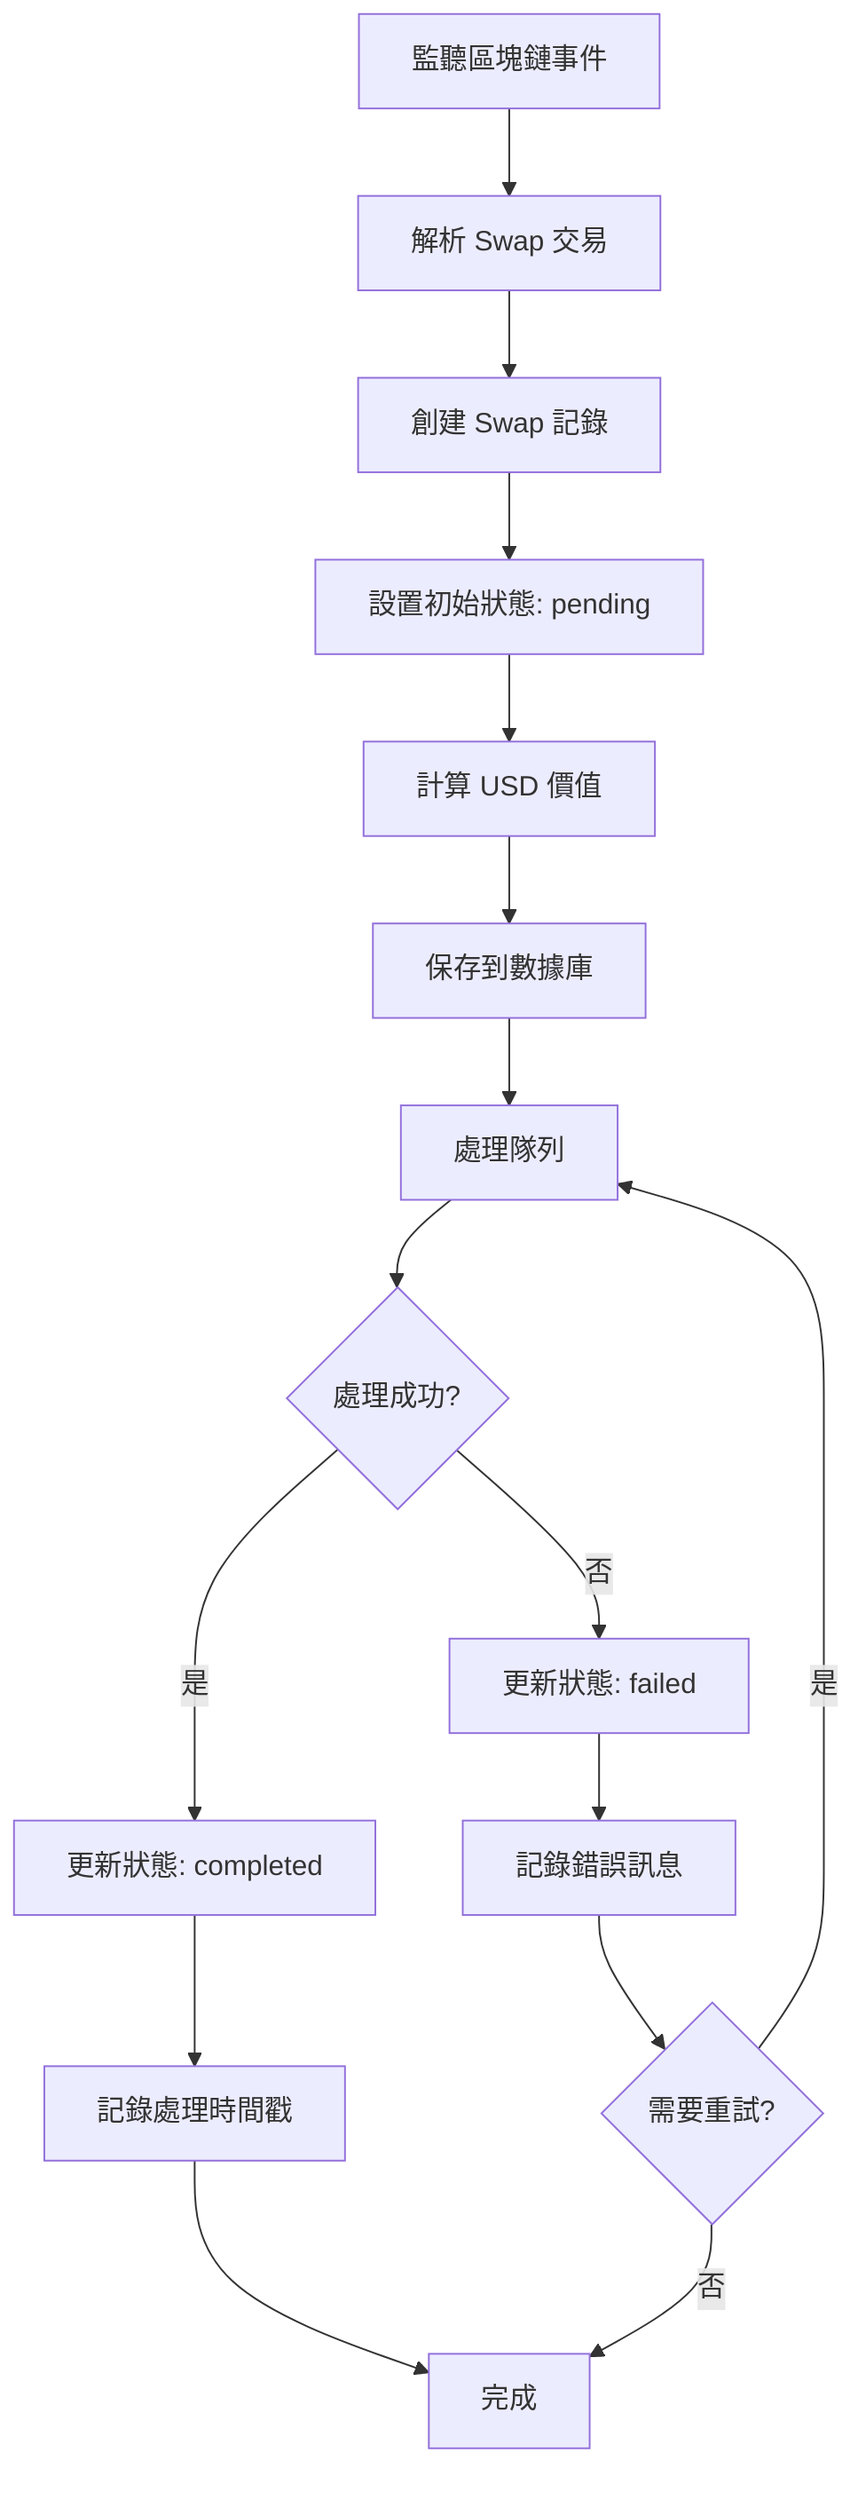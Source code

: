 flowchart TD
    A["監聽區塊鏈事件"] --> B["解析 Swap 交易"]
    B --> C["創建 Swap 記錄"]
    C --> D["設置初始狀態: pending"]
    D --> E["計算 USD 價值"]
    E --> F["保存到數據庫"]
    F --> G["處理隊列"]
    G --> H{"處理成功?"}
    H -->|是| I["更新狀態: completed"]
    H -->|否| J["更新狀態: failed"]
    I --> K["記錄處理時間戳"]
    J --> L["記錄錯誤訊息"]
    K --> M["完成"]
    L --> N{"需要重試?"}
    N -->|是| G
    N -->|否| M